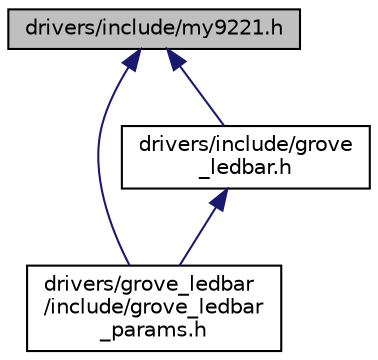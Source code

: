 digraph "drivers/include/my9221.h"
{
 // LATEX_PDF_SIZE
  edge [fontname="Helvetica",fontsize="10",labelfontname="Helvetica",labelfontsize="10"];
  node [fontname="Helvetica",fontsize="10",shape=record];
  Node1 [label="drivers/include/my9221.h",height=0.2,width=0.4,color="black", fillcolor="grey75", style="filled", fontcolor="black",tooltip="Interface for the MY9221 LED controller driver."];
  Node1 -> Node2 [dir="back",color="midnightblue",fontsize="10",style="solid",fontname="Helvetica"];
  Node2 [label="drivers/grove_ledbar\l/include/grove_ledbar\l_params.h",height=0.2,width=0.4,color="black", fillcolor="white", style="filled",URL="$grove__ledbar__params_8h.html",tooltip="Config for the Grove LED bar based on MY9221 LED controller."];
  Node1 -> Node3 [dir="back",color="midnightblue",fontsize="10",style="solid",fontname="Helvetica"];
  Node3 [label="drivers/include/grove\l_ledbar.h",height=0.2,width=0.4,color="black", fillcolor="white", style="filled",URL="$grove__ledbar_8h.html",tooltip="Interface for the Grove ledbar driver."];
  Node3 -> Node2 [dir="back",color="midnightblue",fontsize="10",style="solid",fontname="Helvetica"];
}
